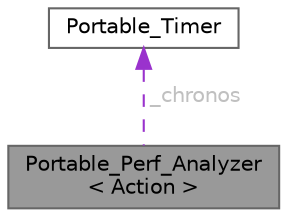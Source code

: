 digraph "Portable_Perf_Analyzer&lt; Action &gt;"
{
 // LATEX_PDF_SIZE
  bgcolor="transparent";
  edge [fontname=Helvetica,fontsize=10,labelfontname=Helvetica,labelfontsize=10];
  node [fontname=Helvetica,fontsize=10,shape=box,height=0.2,width=0.4];
  Node1 [id="Node000001",label="Portable_Perf_Analyzer\l\< Action \>",height=0.2,width=0.4,color="gray40", fillcolor="grey60", style="filled", fontcolor="black",tooltip=" "];
  Node2 -> Node1 [id="edge1_Node000001_Node000002",dir="back",color="darkorchid3",style="dashed",tooltip=" ",label=" _chronos",fontcolor="grey" ];
  Node2 [id="Node000002",label="Portable_Timer",height=0.2,width=0.4,color="gray40", fillcolor="white", style="filled",URL="$class_portable___timer.html",tooltip=" "];
}
